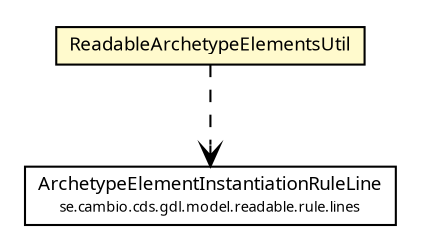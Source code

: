 #!/usr/local/bin/dot
#
# Class diagram 
# Generated by UMLGraph version R5_6 (http://www.umlgraph.org/)
#

digraph G {
	edge [fontname="Trebuchet MS",fontsize=10,labelfontname="Trebuchet MS",labelfontsize=10];
	node [fontname="Trebuchet MS",fontsize=10,shape=plaintext];
	nodesep=0.25;
	ranksep=0.5;
	// se.cambio.cds.gdl.model.readable.rule.lines.ArchetypeElementInstantiationRuleLine
	c279327 [label=<<table title="se.cambio.cds.gdl.model.readable.rule.lines.ArchetypeElementInstantiationRuleLine" border="0" cellborder="1" cellspacing="0" cellpadding="2" port="p" href="../rule/lines/ArchetypeElementInstantiationRuleLine.html">
		<tr><td><table border="0" cellspacing="0" cellpadding="1">
<tr><td align="center" balign="center"><font face="Trebuchet MS"> ArchetypeElementInstantiationRuleLine </font></td></tr>
<tr><td align="center" balign="center"><font face="Trebuchet MS" point-size="7.0"> se.cambio.cds.gdl.model.readable.rule.lines </font></td></tr>
		</table></td></tr>
		</table>>, URL="../rule/lines/ArchetypeElementInstantiationRuleLine.html", fontname="Trebuchet MS", fontcolor="black", fontsize=9.0];
	// se.cambio.cds.gdl.model.readable.util.ReadableArchetypeElementsUtil
	c279359 [label=<<table title="se.cambio.cds.gdl.model.readable.util.ReadableArchetypeElementsUtil" border="0" cellborder="1" cellspacing="0" cellpadding="2" port="p" bgcolor="lemonChiffon" href="./ReadableArchetypeElementsUtil.html">
		<tr><td><table border="0" cellspacing="0" cellpadding="1">
<tr><td align="center" balign="center"><font face="Trebuchet MS"> ReadableArchetypeElementsUtil </font></td></tr>
		</table></td></tr>
		</table>>, URL="./ReadableArchetypeElementsUtil.html", fontname="Trebuchet MS", fontcolor="black", fontsize=9.0];
	// se.cambio.cds.gdl.model.readable.util.ReadableArchetypeElementsUtil DEPEND se.cambio.cds.gdl.model.readable.rule.lines.ArchetypeElementInstantiationRuleLine
	c279359:p -> c279327:p [taillabel="", label="", headlabel="", fontname="Trebuchet MS", fontcolor="black", fontsize=10.0, color="black", arrowhead=open, style=dashed];
}

